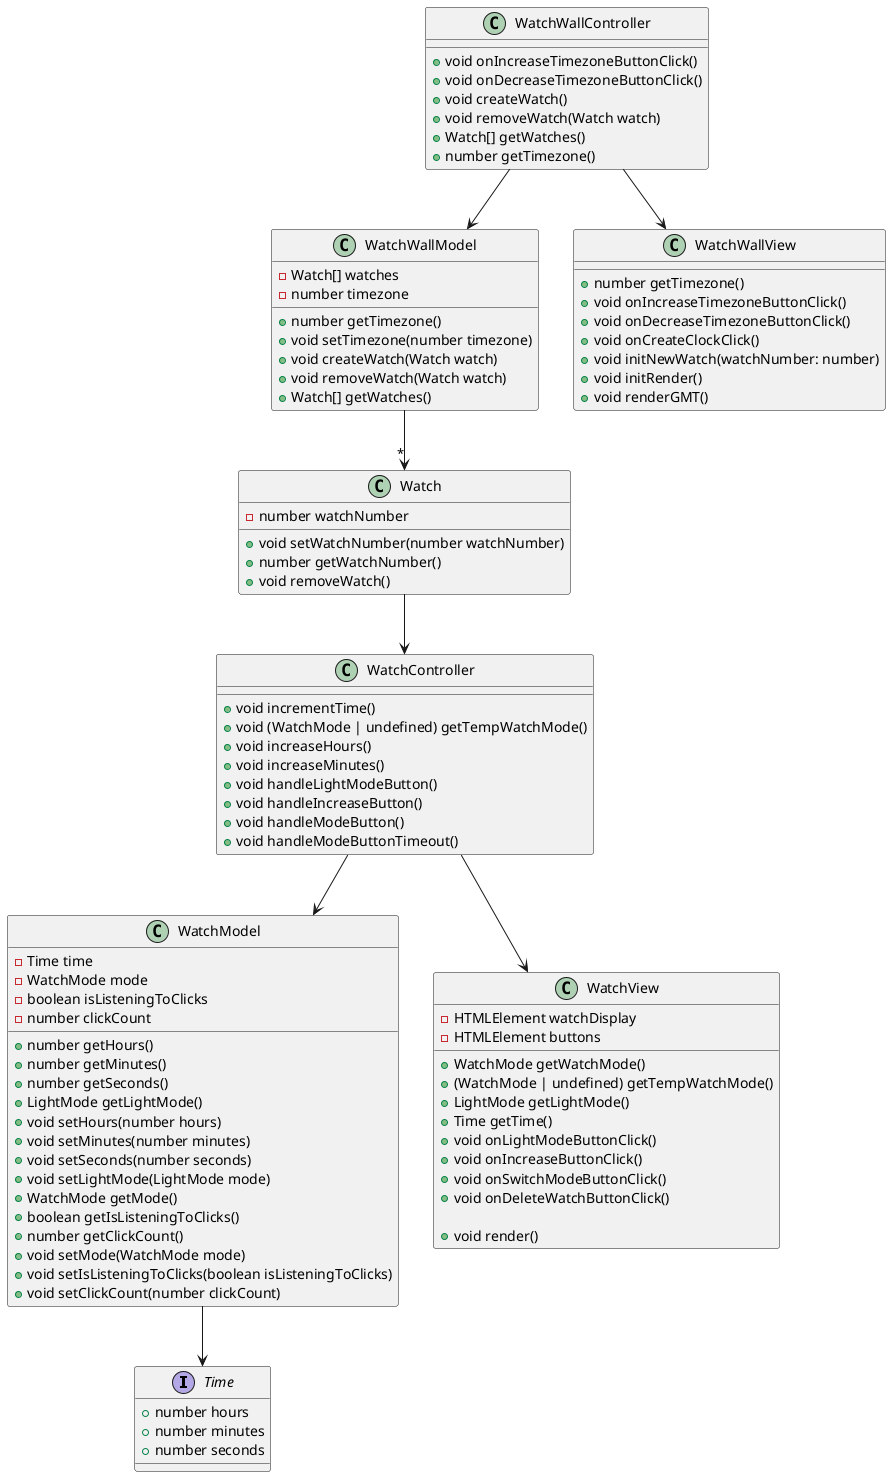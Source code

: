 @startuml
interface Time {
  +number hours
  +number minutes
  +number seconds
}

class WatchModel {
  -Time time
  -WatchMode mode
  -boolean isListeningToClicks
  -number clickCount

  +number getHours()
  +number getMinutes()
  +number getSeconds()
  +LightMode getLightMode()
  +void setHours(number hours)
  +void setMinutes(number minutes)
  +void setSeconds(number seconds)
  +void setLightMode(LightMode mode)
  +WatchMode getMode()
  +boolean getIsListeningToClicks()
  +number getClickCount()
  +void setMode(WatchMode mode)
  +void setIsListeningToClicks(boolean isListeningToClicks)
  +void setClickCount(number clickCount)
}

class WatchView {
  -HTMLElement watchDisplay
  -HTMLElement buttons

  +WatchMode getWatchMode()
  +(WatchMode | undefined) getTempWatchMode()
  +LightMode getLightMode()
  +Time getTime()
  +void onLightModeButtonClick()
  +void onIncreaseButtonClick()
  +void onSwitchModeButtonClick()
  +void onDeleteWatchButtonClick()

  +void render()
}

class WatchController {
  +void incrementTime()
  +void (WatchMode | undefined) getTempWatchMode()
  +void increaseHours()
  +void increaseMinutes()
  +void handleLightModeButton()
  +void handleIncreaseButton()
  +void handleModeButton()
  +void handleModeButtonTimeout()
}

class Watch {
  -number watchNumber

  +void setWatchNumber(number watchNumber)
  +number getWatchNumber()
  +void removeWatch()
}

class WatchWallController {
  +void onIncreaseTimezoneButtonClick()
  +void onDecreaseTimezoneButtonClick()
  +void createWatch()
  +void removeWatch(Watch watch)
  +Watch[] getWatches()
  +number getTimezone()
}

class WatchWallModel {
  -Watch[] watches
  -number timezone

  +number getTimezone()
  +void setTimezone(number timezone)
  +void createWatch(Watch watch)
  +void removeWatch(Watch watch)
  +Watch[] getWatches()
}

class WatchWallView {
  +number getTimezone()
  +void onIncreaseTimezoneButtonClick()
  +void onDecreaseTimezoneButtonClick()
  +void onCreateClockClick()
  +void initNewWatch(watchNumber: number)
  +void initRender()
  +void renderGMT()
}


WatchController --> WatchModel
WatchController --> WatchView

WatchModel --> Time

WatchWallController --> WatchWallModel
WatchWallController --> WatchWallView
WatchWallModel -->"*" Watch

Watch --> WatchController
@enduml